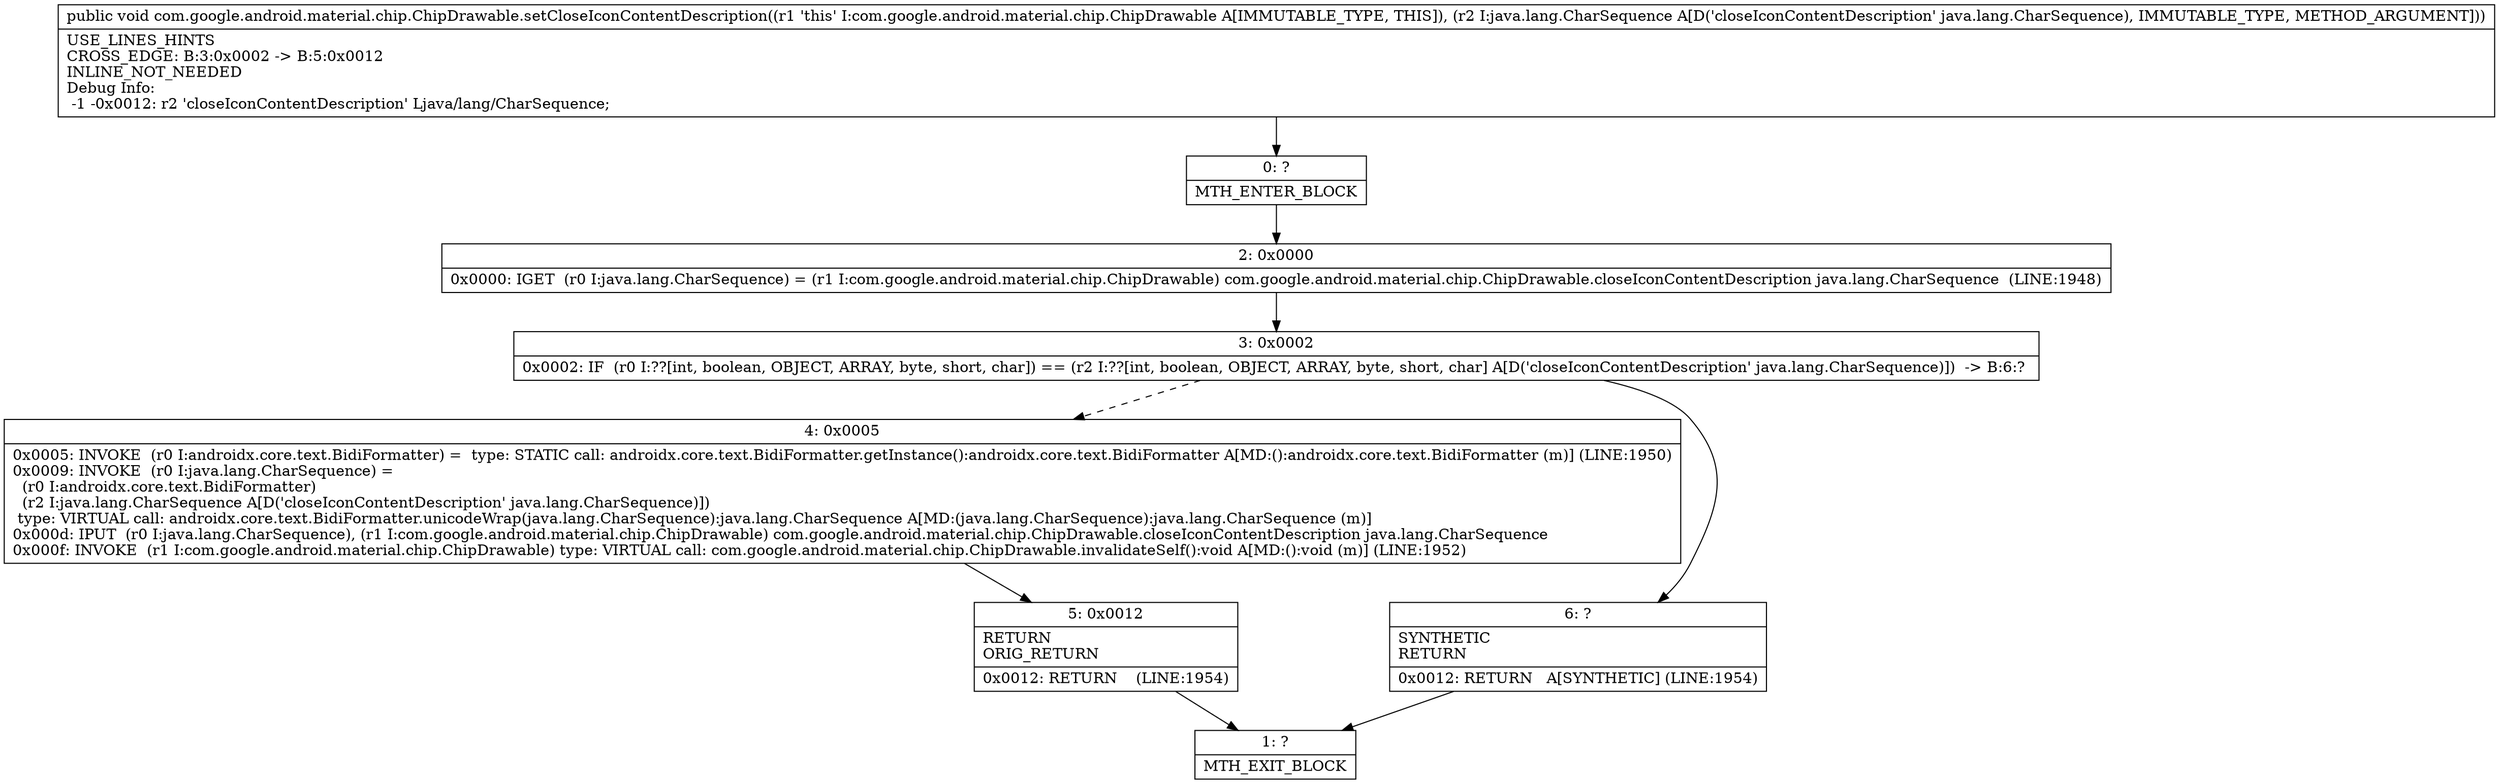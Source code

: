 digraph "CFG forcom.google.android.material.chip.ChipDrawable.setCloseIconContentDescription(Ljava\/lang\/CharSequence;)V" {
Node_0 [shape=record,label="{0\:\ ?|MTH_ENTER_BLOCK\l}"];
Node_2 [shape=record,label="{2\:\ 0x0000|0x0000: IGET  (r0 I:java.lang.CharSequence) = (r1 I:com.google.android.material.chip.ChipDrawable) com.google.android.material.chip.ChipDrawable.closeIconContentDescription java.lang.CharSequence  (LINE:1948)\l}"];
Node_3 [shape=record,label="{3\:\ 0x0002|0x0002: IF  (r0 I:??[int, boolean, OBJECT, ARRAY, byte, short, char]) == (r2 I:??[int, boolean, OBJECT, ARRAY, byte, short, char] A[D('closeIconContentDescription' java.lang.CharSequence)])  \-\> B:6:? \l}"];
Node_4 [shape=record,label="{4\:\ 0x0005|0x0005: INVOKE  (r0 I:androidx.core.text.BidiFormatter) =  type: STATIC call: androidx.core.text.BidiFormatter.getInstance():androidx.core.text.BidiFormatter A[MD:():androidx.core.text.BidiFormatter (m)] (LINE:1950)\l0x0009: INVOKE  (r0 I:java.lang.CharSequence) = \l  (r0 I:androidx.core.text.BidiFormatter)\l  (r2 I:java.lang.CharSequence A[D('closeIconContentDescription' java.lang.CharSequence)])\l type: VIRTUAL call: androidx.core.text.BidiFormatter.unicodeWrap(java.lang.CharSequence):java.lang.CharSequence A[MD:(java.lang.CharSequence):java.lang.CharSequence (m)]\l0x000d: IPUT  (r0 I:java.lang.CharSequence), (r1 I:com.google.android.material.chip.ChipDrawable) com.google.android.material.chip.ChipDrawable.closeIconContentDescription java.lang.CharSequence \l0x000f: INVOKE  (r1 I:com.google.android.material.chip.ChipDrawable) type: VIRTUAL call: com.google.android.material.chip.ChipDrawable.invalidateSelf():void A[MD:():void (m)] (LINE:1952)\l}"];
Node_5 [shape=record,label="{5\:\ 0x0012|RETURN\lORIG_RETURN\l|0x0012: RETURN    (LINE:1954)\l}"];
Node_1 [shape=record,label="{1\:\ ?|MTH_EXIT_BLOCK\l}"];
Node_6 [shape=record,label="{6\:\ ?|SYNTHETIC\lRETURN\l|0x0012: RETURN   A[SYNTHETIC] (LINE:1954)\l}"];
MethodNode[shape=record,label="{public void com.google.android.material.chip.ChipDrawable.setCloseIconContentDescription((r1 'this' I:com.google.android.material.chip.ChipDrawable A[IMMUTABLE_TYPE, THIS]), (r2 I:java.lang.CharSequence A[D('closeIconContentDescription' java.lang.CharSequence), IMMUTABLE_TYPE, METHOD_ARGUMENT]))  | USE_LINES_HINTS\lCROSS_EDGE: B:3:0x0002 \-\> B:5:0x0012\lINLINE_NOT_NEEDED\lDebug Info:\l  \-1 \-0x0012: r2 'closeIconContentDescription' Ljava\/lang\/CharSequence;\l}"];
MethodNode -> Node_0;Node_0 -> Node_2;
Node_2 -> Node_3;
Node_3 -> Node_4[style=dashed];
Node_3 -> Node_6;
Node_4 -> Node_5;
Node_5 -> Node_1;
Node_6 -> Node_1;
}

